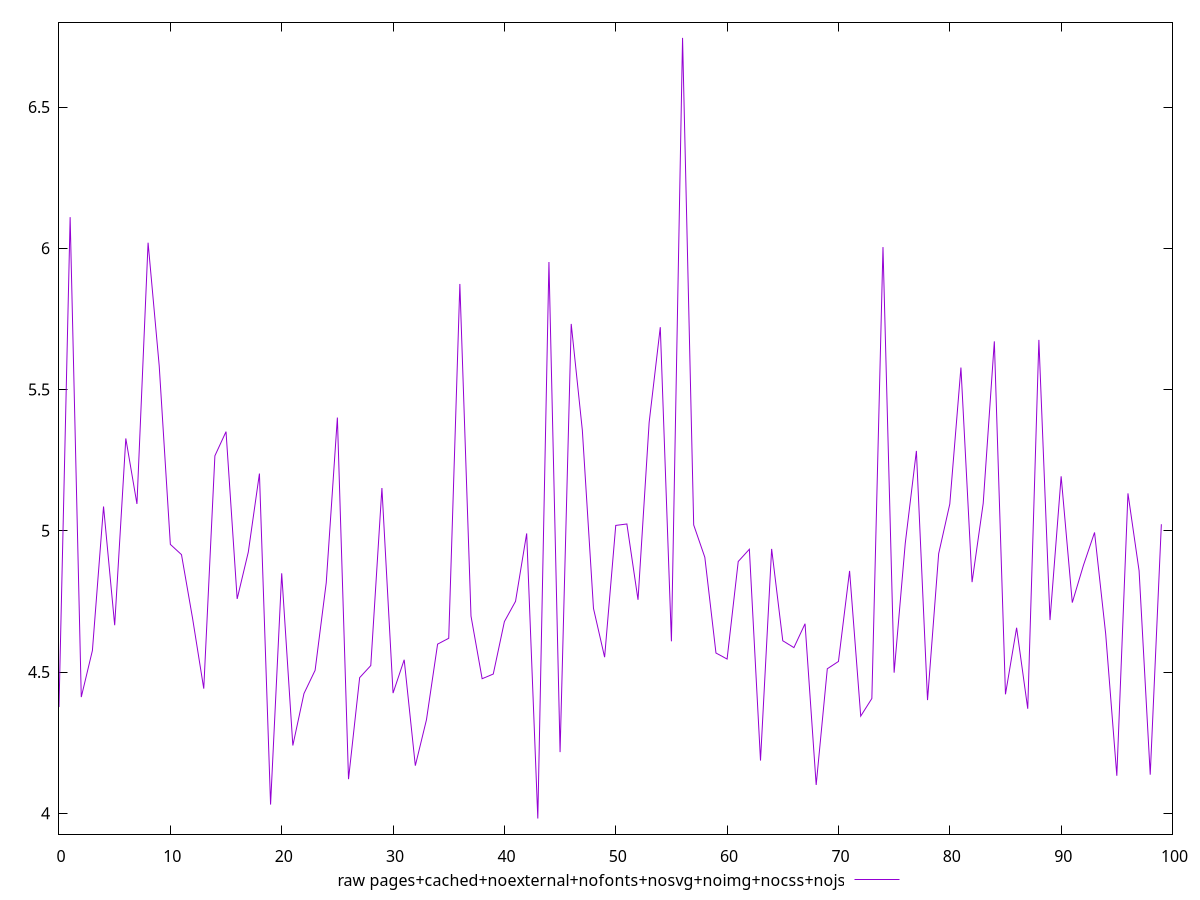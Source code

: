 $_rawPagesCachedNoexternalNofontsNosvgNoimgNocssNojs <<EOF
4.376099999999999
6.1103
4.4113999999999995
4.576300000000001
5.085999999999999
4.6658
5.327
5.0952
6.0199
5.583699999999999
4.9519
4.9157
4.6891
4.4413
5.265499999999999
5.351
4.7589
4.9247
5.2027
4.0308
4.8496
4.24
4.4239
4.5062
4.8163
5.400900000000001
4.120900000000001
4.4802
4.523
5.1514999999999995
4.4254999999999995
4.543500000000001
4.1686
4.3309999999999995
4.5988
4.6196
5.873900000000001
4.6982
4.4764
4.493
4.6786
4.7504
4.9907
3.9815
5.9515
4.2166
5.7324
5.355700000000001
4.7253
4.5526
5.0191
5.0241999999999996
4.7558
5.383699999999999
5.7208
4.6088
6.7449
5.0208
4.9063
4.567399999999999
4.546
4.891400000000001
4.9347
4.186699999999999
4.936
4.6108
4.586499999999999
4.671
4.1004
4.5117
4.5375000000000005
4.858
4.344
4.4064
6.0044
4.4978
4.9556000000000004
5.2828
4.4008
4.919099999999999
5.095
5.578
4.8183
5.0972
5.6706
4.421199999999999
4.6568
4.3701
5.6758
4.6841
5.192900000000001
4.745900000000001
4.8776
4.994199999999999
4.6350999999999996
4.1329
5.132600000000001
4.8583
4.1367
5.0233
EOF
set key outside below
set terminal pngcairo
set output "report_00005_2020-11-02T22-26-11.212Z/network-server-latency/pages+cached+noexternal+nofonts+nosvg+noimg+nocss+nojs//raw.png"
set yrange [3.926232:6.800168]
plot $_rawPagesCachedNoexternalNofontsNosvgNoimgNocssNojs title "raw pages+cached+noexternal+nofonts+nosvg+noimg+nocss+nojs" with line ,